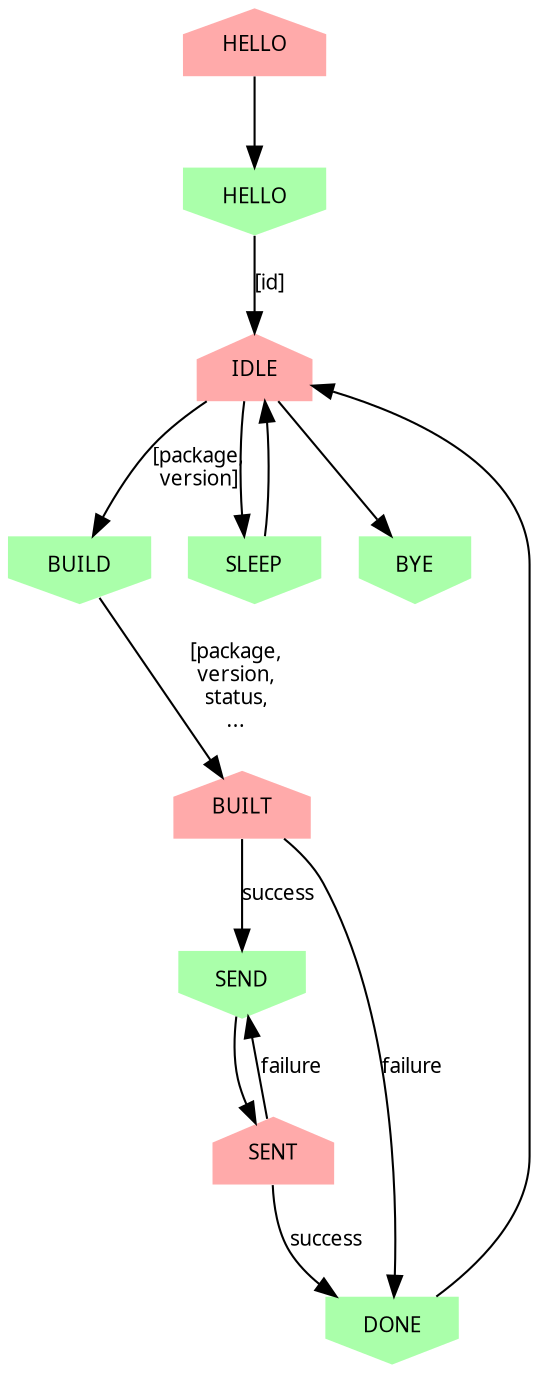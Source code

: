 digraph slave {
    /* Sent messages */
    node [shape=house, fontname=Sans, fontsize=10, style=filled, fillcolor="#ffaaaa", penwidth=0];
    HELLO1 [label="HELLO"];
    IDLE;
    BUILT;
    SENT;

    /* Received messages */
    node [shape=invhouse, fontname=Sans, fontsize=10, style=filled, fillcolor="#aaffaa", penwidth=0];
    HELLO2 [label="HELLO"];
    BUILD;
    SEND;
    DONE;
    SLEEP;
    BYE;

    /* Edges */
    edge [fontname=Sans, fontsize=10];
    HELLO1->HELLO2;
    HELLO2->IDLE [label="[id]"];
    IDLE->BUILD [label="[package,\nversion]"];
    IDLE->SLEEP;
    IDLE->BYE;
    SLEEP->IDLE;
    BUILD->BUILT [label="[package,\nversion,\nstatus,\n..."];
    BUILT->DONE [label="failure"];
    BUILT->SEND [label="success"];
    SEND->SENT;
    SENT->DONE [label="success"];
    SENT->SEND [label="failure"];
    DONE->IDLE;
}
